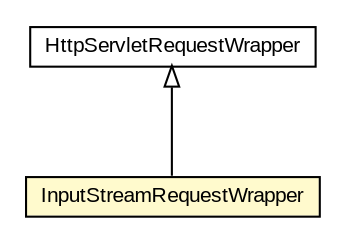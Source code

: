 #!/usr/local/bin/dot
#
# Class diagram 
# Generated by UMLGraph version R5_6-24-gf6e263 (http://www.umlgraph.org/)
#

digraph G {
	edge [fontname="arial",fontsize=10,labelfontname="arial",labelfontsize=10];
	node [fontname="arial",fontsize=10,shape=plaintext];
	nodesep=0.25;
	ranksep=0.5;
	// org.miloss.fgsms.agents.InputStreamRequestWrapper
	c698632 [label=<<table title="org.miloss.fgsms.agents.InputStreamRequestWrapper" border="0" cellborder="1" cellspacing="0" cellpadding="2" port="p" bgcolor="lemonChiffon" href="./InputStreamRequestWrapper.html">
		<tr><td><table border="0" cellspacing="0" cellpadding="1">
<tr><td align="center" balign="center"> InputStreamRequestWrapper </td></tr>
		</table></td></tr>
		</table>>, URL="./InputStreamRequestWrapper.html", fontname="arial", fontcolor="black", fontsize=10.0];
	//org.miloss.fgsms.agents.InputStreamRequestWrapper extends javax.servlet.http.HttpServletRequestWrapper
	c698922:p -> c698632:p [dir=back,arrowtail=empty];
	// javax.servlet.http.HttpServletRequestWrapper
	c698922 [label=<<table title="javax.servlet.http.HttpServletRequestWrapper" border="0" cellborder="1" cellspacing="0" cellpadding="2" port="p" href="http://java.sun.com/j2se/1.4.2/docs/api/javax/servlet/http/HttpServletRequestWrapper.html">
		<tr><td><table border="0" cellspacing="0" cellpadding="1">
<tr><td align="center" balign="center"> HttpServletRequestWrapper </td></tr>
		</table></td></tr>
		</table>>, URL="http://java.sun.com/j2se/1.4.2/docs/api/javax/servlet/http/HttpServletRequestWrapper.html", fontname="arial", fontcolor="black", fontsize=10.0];
}

